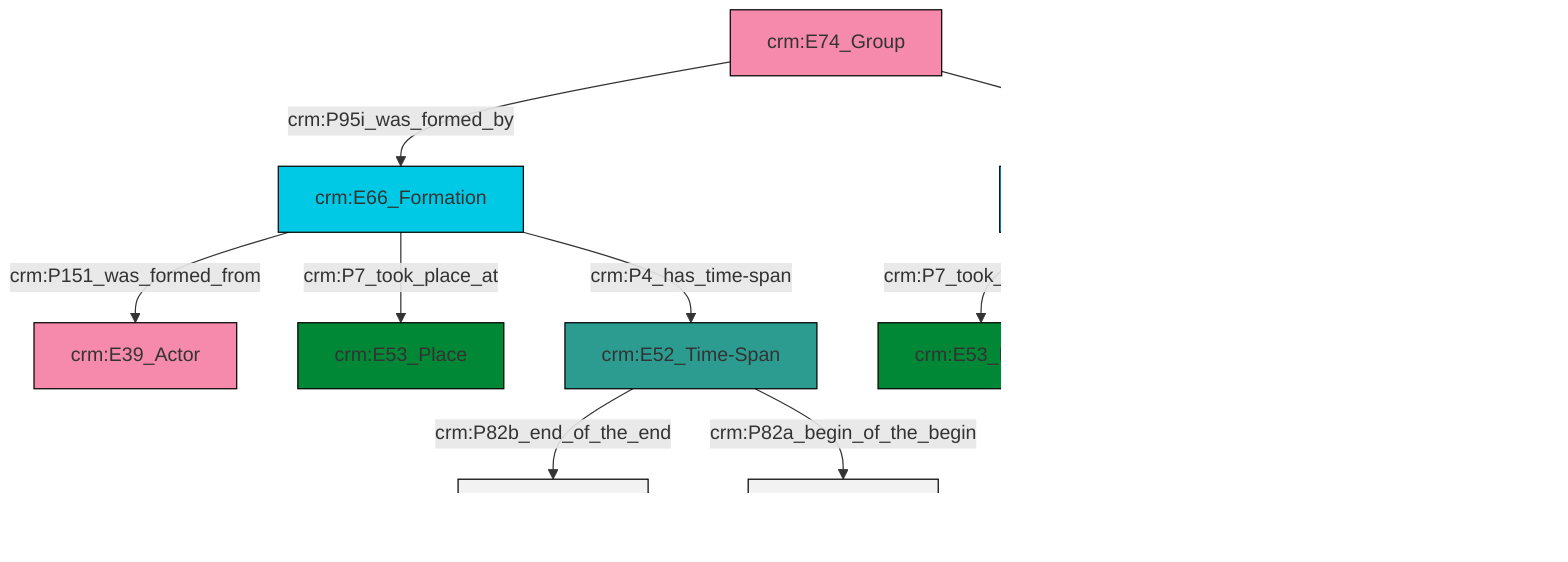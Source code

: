 graph TD
classDef Literal fill:#f2f2f2,stroke:#000000;
classDef CRM_Entity fill:#FFFFFF,stroke:#000000;
classDef Temporal_Entity fill:#00C9E6, stroke:#000000;
classDef Type fill:#E18312, stroke:#000000;
classDef Time-Span fill:#2C9C91, stroke:#000000;
classDef Appellation fill:#FFEB7F, stroke:#000000;
classDef Place fill:#008836, stroke:#000000;
classDef Persistent_Item fill:#B266B2, stroke:#000000;
classDef Conceptual_Object fill:#FFD700, stroke:#000000;
classDef Physical_Thing fill:#D2B48C, stroke:#000000;
classDef Actor fill:#f58aad, stroke:#000000;
classDef PC_Classes fill:#4ce600, stroke:#000000;
classDef Multi fill:#cccccc,stroke:#000000;

4["crm:E52_Time-Span"]:::Time-Span -->|crm:P82b_end_of_the_end| 8[xsd:dateTime]:::Literal
11["crm:E68_Dissolution"]:::Temporal_Entity -->|crm:P7_took_place_at| 9["crm:E53_Place"]:::Place
6["crm:E74_Group"]:::Actor -->|crm:P95i_was_formed_by| 0["crm:E66_Formation"]:::Temporal_Entity
12["crm:E52_Time-Span"]:::Time-Span -->|crm:P82b_end_of_the_end| 13[xsd:dateTime]:::Literal
0["crm:E66_Formation"]:::Temporal_Entity -->|crm:P151_was_formed_from| 2["crm:E39_Actor"]:::Actor
11["crm:E68_Dissolution"]:::Temporal_Entity -->|crm:P4_has_time-span| 12["crm:E52_Time-Span"]:::Time-Span
4["crm:E52_Time-Span"]:::Time-Span -->|crm:P82a_begin_of_the_begin| 17[xsd:dateTime]:::Literal
0["crm:E66_Formation"]:::Temporal_Entity -->|crm:P7_took_place_at| 15["crm:E53_Place"]:::Place
0["crm:E66_Formation"]:::Temporal_Entity -->|crm:P4_has_time-span| 4["crm:E52_Time-Span"]:::Time-Span
12["crm:E52_Time-Span"]:::Time-Span -->|crm:P82a_begin_of_the_begin| 19[xsd:dateTime]:::Literal
6["crm:E74_Group"]:::Actor -->|crm:P99i_was_dissolved_by| 11["crm:E68_Dissolution"]:::Temporal_Entity